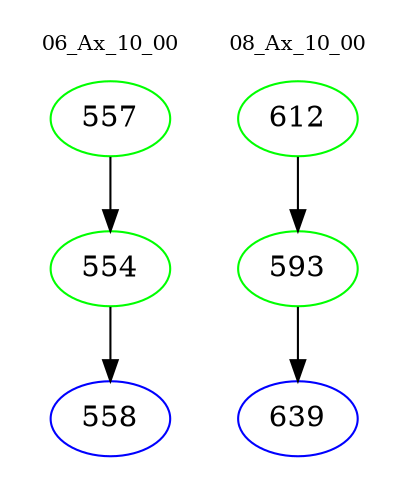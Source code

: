 digraph{
subgraph cluster_0 {
color = white
label = "06_Ax_10_00";
fontsize=10;
T0_557 [label="557", color="green"]
T0_557 -> T0_554 [color="black"]
T0_554 [label="554", color="green"]
T0_554 -> T0_558 [color="black"]
T0_558 [label="558", color="blue"]
}
subgraph cluster_1 {
color = white
label = "08_Ax_10_00";
fontsize=10;
T1_612 [label="612", color="green"]
T1_612 -> T1_593 [color="black"]
T1_593 [label="593", color="green"]
T1_593 -> T1_639 [color="black"]
T1_639 [label="639", color="blue"]
}
}
